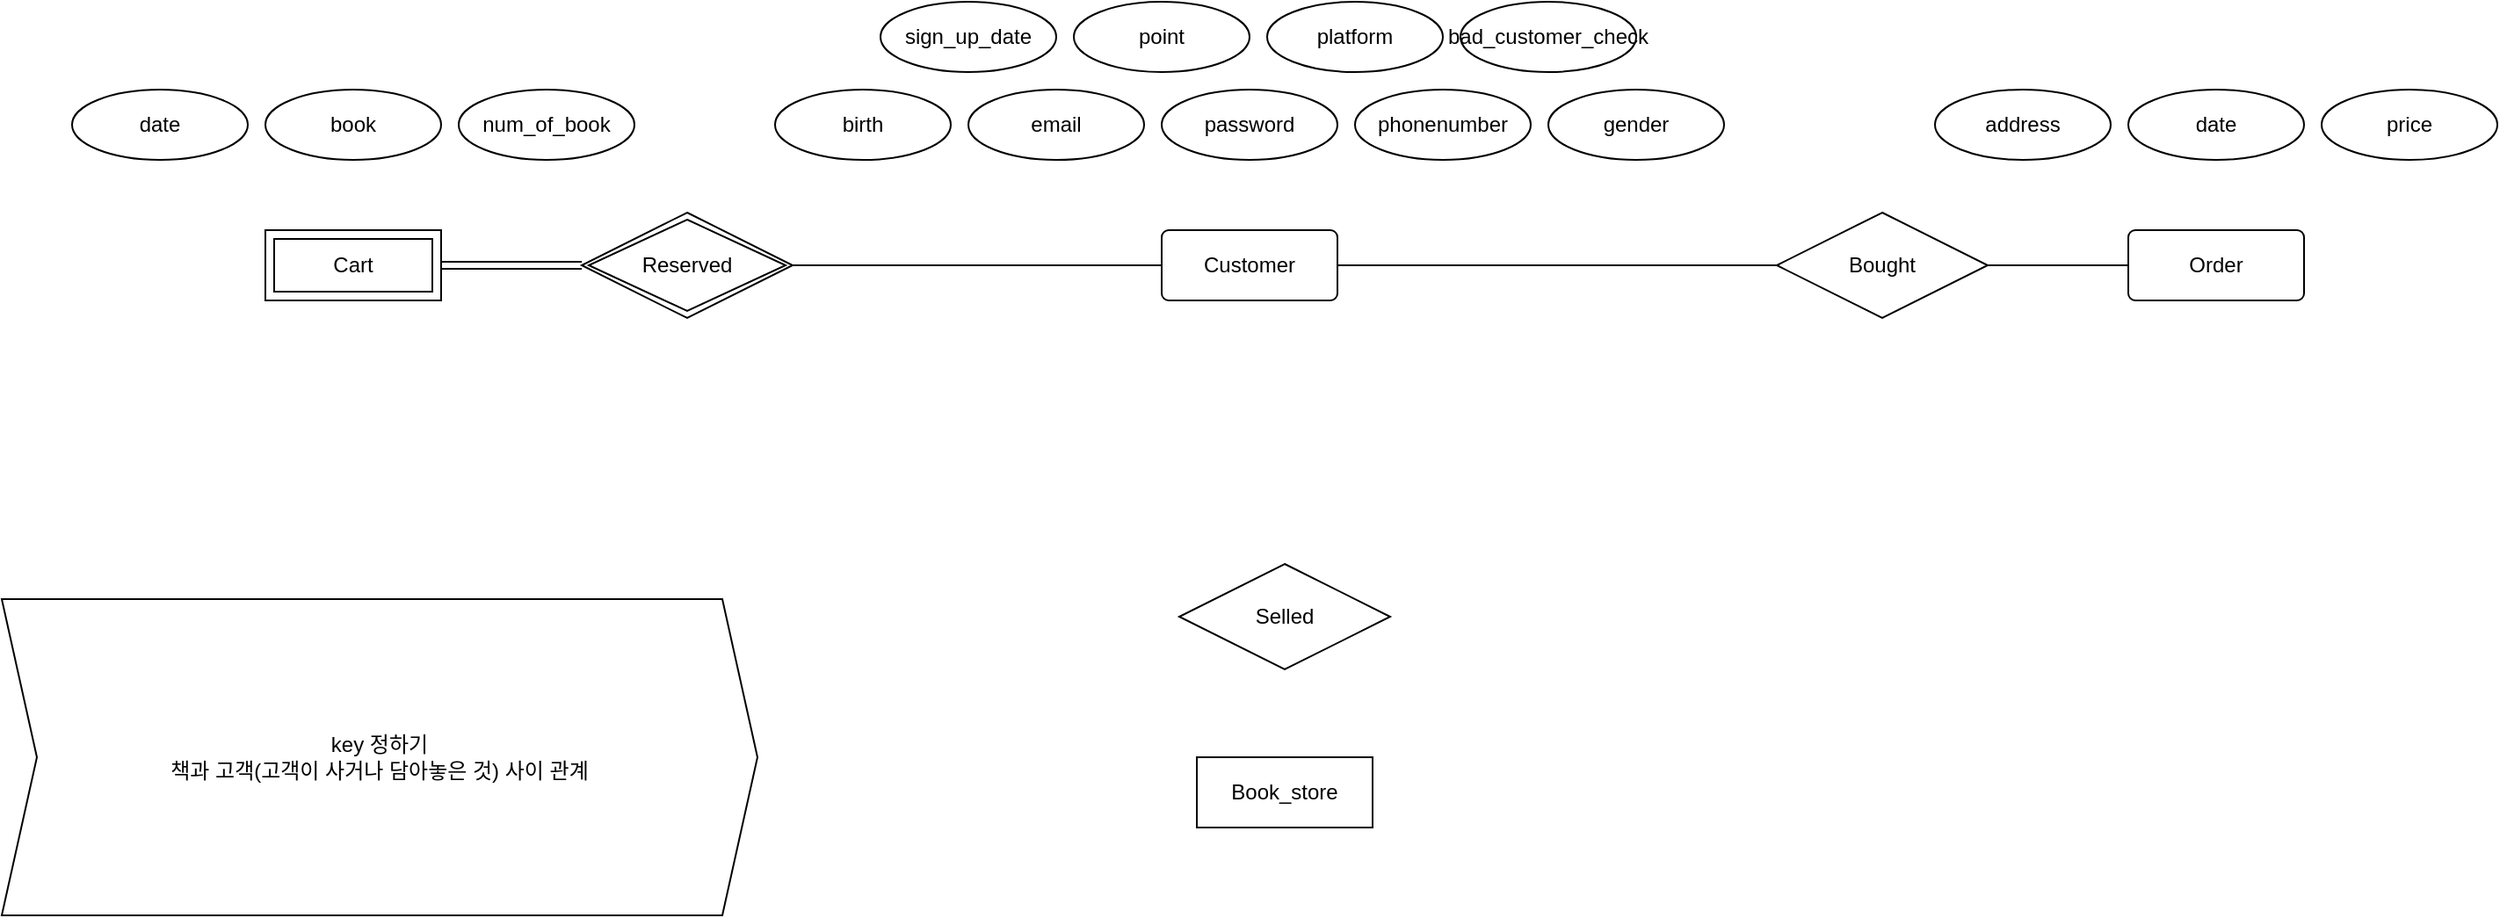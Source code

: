 <mxfile version="14.5.3" type="github">
  <diagram id="R2lEEEUBdFMjLlhIrx00" name="Page-1">
    <mxGraphModel dx="3224" dy="1134" grid="1" gridSize="10" guides="1" tooltips="1" connect="1" arrows="1" fold="1" page="1" pageScale="1" pageWidth="850" pageHeight="1100" math="0" shadow="0" extFonts="Permanent Marker^https://fonts.googleapis.com/css?family=Permanent+Marker">
      <root>
        <mxCell id="0" />
        <mxCell id="1" parent="0" />
        <mxCell id="TV2nKvwLbIbf3X-oH7Zf-14" value="Selled" style="shape=rhombus;perimeter=rhombusPerimeter;whiteSpace=wrap;html=1;align=center;" vertex="1" parent="1">
          <mxGeometry x="180" y="390" width="120" height="60" as="geometry" />
        </mxCell>
        <mxCell id="TV2nKvwLbIbf3X-oH7Zf-15" value="Bought" style="shape=rhombus;perimeter=rhombusPerimeter;whiteSpace=wrap;html=1;align=center;" vertex="1" parent="1">
          <mxGeometry x="520" y="190" width="120" height="60" as="geometry" />
        </mxCell>
        <mxCell id="TV2nKvwLbIbf3X-oH7Zf-17" value="Customer" style="rounded=1;arcSize=10;whiteSpace=wrap;html=1;align=center;" vertex="1" parent="1">
          <mxGeometry x="170" y="200" width="100" height="40" as="geometry" />
        </mxCell>
        <mxCell id="TV2nKvwLbIbf3X-oH7Zf-18" value="email" style="ellipse;whiteSpace=wrap;html=1;align=center;" vertex="1" parent="1">
          <mxGeometry x="60" y="120" width="100" height="40" as="geometry" />
        </mxCell>
        <mxCell id="TV2nKvwLbIbf3X-oH7Zf-19" value="sign_up_date" style="ellipse;whiteSpace=wrap;html=1;align=center;" vertex="1" parent="1">
          <mxGeometry x="10" y="70" width="100" height="40" as="geometry" />
        </mxCell>
        <mxCell id="TV2nKvwLbIbf3X-oH7Zf-20" value="birth" style="ellipse;whiteSpace=wrap;html=1;align=center;" vertex="1" parent="1">
          <mxGeometry x="-50" y="120" width="100" height="40" as="geometry" />
        </mxCell>
        <mxCell id="TV2nKvwLbIbf3X-oH7Zf-21" value="gender" style="ellipse;whiteSpace=wrap;html=1;align=center;" vertex="1" parent="1">
          <mxGeometry x="390" y="120" width="100" height="40" as="geometry" />
        </mxCell>
        <mxCell id="TV2nKvwLbIbf3X-oH7Zf-22" value="phonenumber" style="ellipse;whiteSpace=wrap;html=1;align=center;" vertex="1" parent="1">
          <mxGeometry x="280" y="120" width="100" height="40" as="geometry" />
        </mxCell>
        <mxCell id="TV2nKvwLbIbf3X-oH7Zf-23" value="password" style="ellipse;whiteSpace=wrap;html=1;align=center;" vertex="1" parent="1">
          <mxGeometry x="170" y="120" width="100" height="40" as="geometry" />
        </mxCell>
        <mxCell id="TV2nKvwLbIbf3X-oH7Zf-27" value="point" style="ellipse;whiteSpace=wrap;html=1;align=center;" vertex="1" parent="1">
          <mxGeometry x="120" y="70" width="100" height="40" as="geometry" />
        </mxCell>
        <mxCell id="TV2nKvwLbIbf3X-oH7Zf-28" value="platform" style="ellipse;whiteSpace=wrap;html=1;align=center;" vertex="1" parent="1">
          <mxGeometry x="230" y="70" width="100" height="40" as="geometry" />
        </mxCell>
        <mxCell id="TV2nKvwLbIbf3X-oH7Zf-29" value="bad_customer_check" style="ellipse;whiteSpace=wrap;html=1;align=center;" vertex="1" parent="1">
          <mxGeometry x="340" y="70" width="100" height="40" as="geometry" />
        </mxCell>
        <mxCell id="TV2nKvwLbIbf3X-oH7Zf-34" value="Order" style="rounded=1;arcSize=10;whiteSpace=wrap;html=1;align=center;" vertex="1" parent="1">
          <mxGeometry x="720" y="200" width="100" height="40" as="geometry" />
        </mxCell>
        <mxCell id="TV2nKvwLbIbf3X-oH7Zf-36" value="" style="endArrow=none;html=1;entryX=0;entryY=0.5;entryDx=0;entryDy=0;exitX=1;exitY=0.5;exitDx=0;exitDy=0;" edge="1" parent="1" source="TV2nKvwLbIbf3X-oH7Zf-17" target="TV2nKvwLbIbf3X-oH7Zf-15">
          <mxGeometry width="50" height="50" relative="1" as="geometry">
            <mxPoint x="420" y="510" as="sourcePoint" />
            <mxPoint x="470" y="460" as="targetPoint" />
          </mxGeometry>
        </mxCell>
        <mxCell id="TV2nKvwLbIbf3X-oH7Zf-37" value="" style="endArrow=none;html=1;entryX=0;entryY=0.5;entryDx=0;entryDy=0;exitX=1;exitY=0.5;exitDx=0;exitDy=0;" edge="1" parent="1" source="TV2nKvwLbIbf3X-oH7Zf-15" target="TV2nKvwLbIbf3X-oH7Zf-34">
          <mxGeometry width="50" height="50" relative="1" as="geometry">
            <mxPoint x="420" y="510" as="sourcePoint" />
            <mxPoint x="470" y="460" as="targetPoint" />
          </mxGeometry>
        </mxCell>
        <mxCell id="TV2nKvwLbIbf3X-oH7Zf-38" value="Reserved" style="shape=rhombus;double=1;perimeter=rhombusPerimeter;whiteSpace=wrap;html=1;align=center;" vertex="1" parent="1">
          <mxGeometry x="-160" y="190" width="120" height="60" as="geometry" />
        </mxCell>
        <mxCell id="TV2nKvwLbIbf3X-oH7Zf-39" value="Cart" style="shape=ext;margin=3;double=1;whiteSpace=wrap;html=1;align=center;" vertex="1" parent="1">
          <mxGeometry x="-340" y="200" width="100" height="40" as="geometry" />
        </mxCell>
        <mxCell id="TV2nKvwLbIbf3X-oH7Zf-43" value="" style="shape=link;html=1;exitX=1;exitY=0.5;exitDx=0;exitDy=0;entryX=0;entryY=0.5;entryDx=0;entryDy=0;" edge="1" parent="1" source="TV2nKvwLbIbf3X-oH7Zf-39" target="TV2nKvwLbIbf3X-oH7Zf-38">
          <mxGeometry width="100" relative="1" as="geometry">
            <mxPoint x="-110" y="480" as="sourcePoint" />
            <mxPoint x="-10" y="480" as="targetPoint" />
          </mxGeometry>
        </mxCell>
        <mxCell id="TV2nKvwLbIbf3X-oH7Zf-44" value="" style="endArrow=none;html=1;exitX=1;exitY=0.5;exitDx=0;exitDy=0;entryX=0;entryY=0.5;entryDx=0;entryDy=0;" edge="1" parent="1" source="TV2nKvwLbIbf3X-oH7Zf-38" target="TV2nKvwLbIbf3X-oH7Zf-17">
          <mxGeometry width="50" height="50" relative="1" as="geometry">
            <mxPoint x="90" y="510" as="sourcePoint" />
            <mxPoint x="140" y="460" as="targetPoint" />
          </mxGeometry>
        </mxCell>
        <mxCell id="TV2nKvwLbIbf3X-oH7Zf-47" value="book" style="ellipse;whiteSpace=wrap;html=1;align=center;" vertex="1" parent="1">
          <mxGeometry x="-340" y="120" width="100" height="40" as="geometry" />
        </mxCell>
        <mxCell id="TV2nKvwLbIbf3X-oH7Zf-48" value="date" style="ellipse;whiteSpace=wrap;html=1;align=center;" vertex="1" parent="1">
          <mxGeometry x="-450" y="120" width="100" height="40" as="geometry" />
        </mxCell>
        <mxCell id="TV2nKvwLbIbf3X-oH7Zf-49" value="num_of_book" style="ellipse;whiteSpace=wrap;html=1;align=center;" vertex="1" parent="1">
          <mxGeometry x="-230" y="120" width="100" height="40" as="geometry" />
        </mxCell>
        <mxCell id="TV2nKvwLbIbf3X-oH7Zf-51" value="address" style="ellipse;whiteSpace=wrap;html=1;align=center;" vertex="1" parent="1">
          <mxGeometry x="610" y="120" width="100" height="40" as="geometry" />
        </mxCell>
        <mxCell id="TV2nKvwLbIbf3X-oH7Zf-52" value="date" style="ellipse;whiteSpace=wrap;html=1;align=center;" vertex="1" parent="1">
          <mxGeometry x="720" y="120" width="100" height="40" as="geometry" />
        </mxCell>
        <mxCell id="TV2nKvwLbIbf3X-oH7Zf-54" value="price" style="ellipse;whiteSpace=wrap;html=1;align=center;" vertex="1" parent="1">
          <mxGeometry x="830" y="120" width="100" height="40" as="geometry" />
        </mxCell>
        <mxCell id="TV2nKvwLbIbf3X-oH7Zf-55" value="Book_store" style="whiteSpace=wrap;html=1;align=center;" vertex="1" parent="1">
          <mxGeometry x="190" y="500" width="100" height="40" as="geometry" />
        </mxCell>
        <mxCell id="TV2nKvwLbIbf3X-oH7Zf-56" value="key 정하기&lt;br&gt;책과 고객(고객이 사거나 담아놓은 것) 사이 관계" style="shape=step;perimeter=stepPerimeter;whiteSpace=wrap;html=1;fixedSize=1;" vertex="1" parent="1">
          <mxGeometry x="-490" y="410" width="430" height="180" as="geometry" />
        </mxCell>
      </root>
    </mxGraphModel>
  </diagram>
</mxfile>
